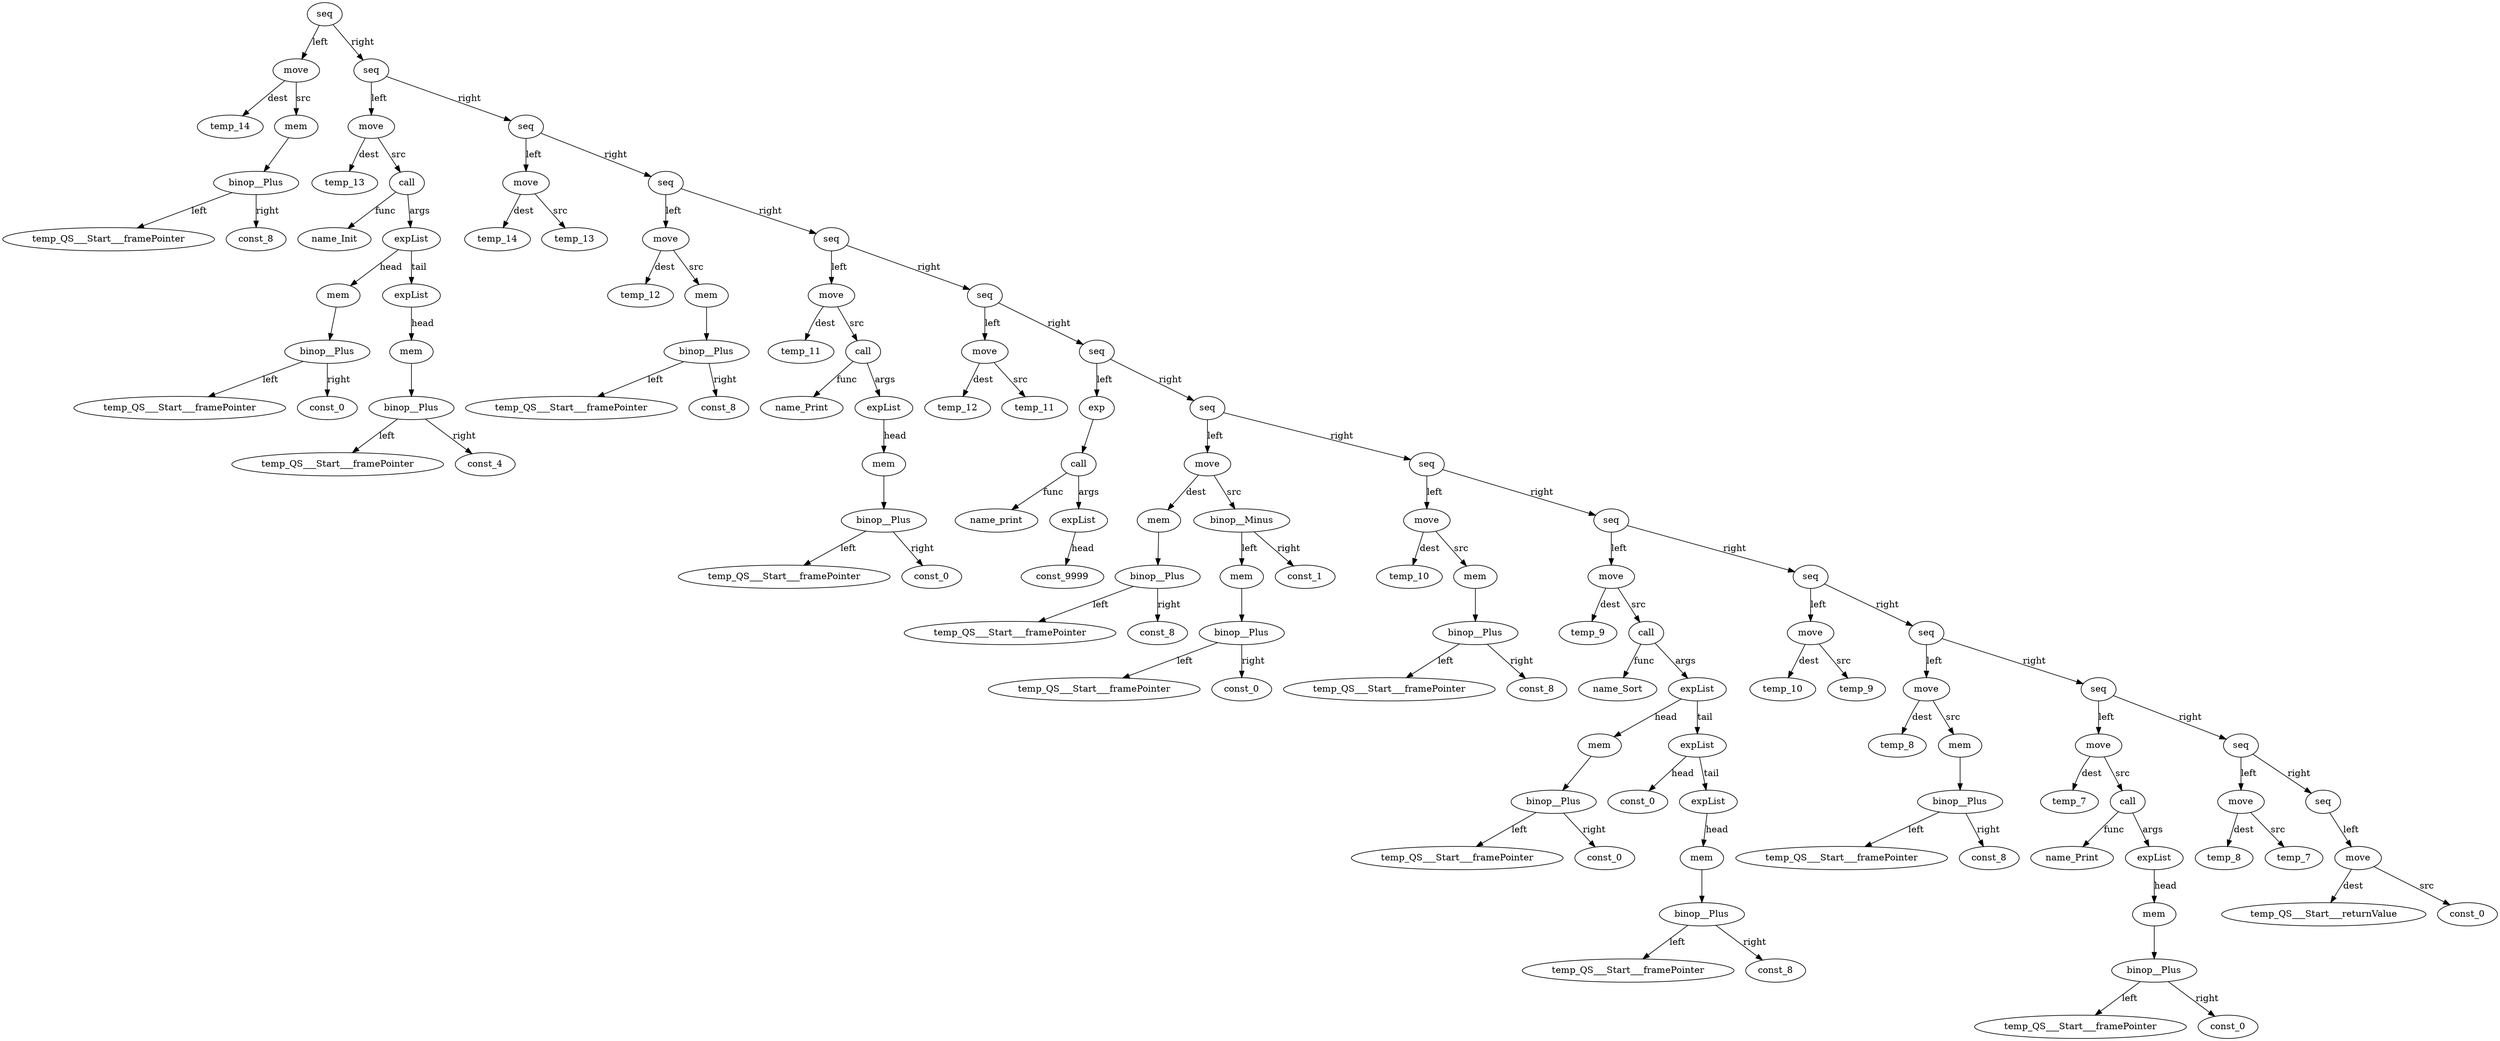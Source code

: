 digraph {
temp_14__id_0 [ label="temp_14" ]; 
temp_QS___Start___framePointer__id_1 [ label="temp_QS___Start___framePointer" ]; 
const_8__id_2 [ label="const_8" ]; 
binop__Plus__id_3 [ label="binop__Plus" ]; 
binop__Plus__id_3 -> const_8__id_2 [ label="right"] ; 
binop__Plus__id_3 -> temp_QS___Start___framePointer__id_1 [ label="left"] ; 
mem__id_4 [ label="mem" ]; 
mem__id_4 -> binop__Plus__id_3 ; 
move__id_5 [ label="move" ]; 
move__id_5 -> temp_14__id_0 [ label="dest"] ; 
move__id_5 -> mem__id_4 [ label="src"] ; 
temp_13__id_6 [ label="temp_13" ]; 
name_Init__id_7 [ label="name_Init" ]; 
temp_QS___Start___framePointer__id_8 [ label="temp_QS___Start___framePointer" ]; 
const_0__id_9 [ label="const_0" ]; 
binop__Plus__id_10 [ label="binop__Plus" ]; 
binop__Plus__id_10 -> const_0__id_9 [ label="right"] ; 
binop__Plus__id_10 -> temp_QS___Start___framePointer__id_8 [ label="left"] ; 
mem__id_11 [ label="mem" ]; 
mem__id_11 -> binop__Plus__id_10 ; 
temp_QS___Start___framePointer__id_12 [ label="temp_QS___Start___framePointer" ]; 
const_4__id_13 [ label="const_4" ]; 
binop__Plus__id_14 [ label="binop__Plus" ]; 
binop__Plus__id_14 -> const_4__id_13 [ label="right"] ; 
binop__Plus__id_14 -> temp_QS___Start___framePointer__id_12 [ label="left"] ; 
mem__id_15 [ label="mem" ]; 
mem__id_15 -> binop__Plus__id_14 ; 
expList__id_16 [ label="expList" ]; 
expList__id_16 -> mem__id_15 [ label="head"] ; 
expList__id_17 [ label="expList" ]; 
expList__id_17 -> mem__id_11 [ label="head"] ; 
expList__id_17 -> expList__id_16 [ label="tail"] ; 
call__id_18 [ label="call" ]; 
call__id_18 -> name_Init__id_7 [ label="func"] ; 
call__id_18 -> expList__id_17 [ label="args"] ; 
move__id_19 [ label="move" ]; 
move__id_19 -> temp_13__id_6 [ label="dest"] ; 
move__id_19 -> call__id_18 [ label="src"] ; 
temp_14__id_20 [ label="temp_14" ]; 
temp_13__id_21 [ label="temp_13" ]; 
move__id_22 [ label="move" ]; 
move__id_22 -> temp_14__id_20 [ label="dest"] ; 
move__id_22 -> temp_13__id_21 [ label="src"] ; 
temp_12__id_23 [ label="temp_12" ]; 
temp_QS___Start___framePointer__id_24 [ label="temp_QS___Start___framePointer" ]; 
const_8__id_25 [ label="const_8" ]; 
binop__Plus__id_26 [ label="binop__Plus" ]; 
binop__Plus__id_26 -> const_8__id_25 [ label="right"] ; 
binop__Plus__id_26 -> temp_QS___Start___framePointer__id_24 [ label="left"] ; 
mem__id_27 [ label="mem" ]; 
mem__id_27 -> binop__Plus__id_26 ; 
move__id_28 [ label="move" ]; 
move__id_28 -> temp_12__id_23 [ label="dest"] ; 
move__id_28 -> mem__id_27 [ label="src"] ; 
temp_11__id_29 [ label="temp_11" ]; 
name_Print__id_30 [ label="name_Print" ]; 
temp_QS___Start___framePointer__id_31 [ label="temp_QS___Start___framePointer" ]; 
const_0__id_32 [ label="const_0" ]; 
binop__Plus__id_33 [ label="binop__Plus" ]; 
binop__Plus__id_33 -> const_0__id_32 [ label="right"] ; 
binop__Plus__id_33 -> temp_QS___Start___framePointer__id_31 [ label="left"] ; 
mem__id_34 [ label="mem" ]; 
mem__id_34 -> binop__Plus__id_33 ; 
expList__id_35 [ label="expList" ]; 
expList__id_35 -> mem__id_34 [ label="head"] ; 
call__id_36 [ label="call" ]; 
call__id_36 -> name_Print__id_30 [ label="func"] ; 
call__id_36 -> expList__id_35 [ label="args"] ; 
move__id_37 [ label="move" ]; 
move__id_37 -> temp_11__id_29 [ label="dest"] ; 
move__id_37 -> call__id_36 [ label="src"] ; 
temp_12__id_38 [ label="temp_12" ]; 
temp_11__id_39 [ label="temp_11" ]; 
move__id_40 [ label="move" ]; 
move__id_40 -> temp_12__id_38 [ label="dest"] ; 
move__id_40 -> temp_11__id_39 [ label="src"] ; 
name_print__id_41 [ label="name_print" ]; 
const_9999__id_42 [ label="const_9999" ]; 
expList__id_43 [ label="expList" ]; 
expList__id_43 -> const_9999__id_42 [ label="head"] ; 
call__id_44 [ label="call" ]; 
call__id_44 -> name_print__id_41 [ label="func"] ; 
call__id_44 -> expList__id_43 [ label="args"] ; 
exp__id_45 [ label="exp" ]; 
exp__id_45 -> call__id_44 ; 
temp_QS___Start___framePointer__id_46 [ label="temp_QS___Start___framePointer" ]; 
const_8__id_47 [ label="const_8" ]; 
binop__Plus__id_48 [ label="binop__Plus" ]; 
binop__Plus__id_48 -> const_8__id_47 [ label="right"] ; 
binop__Plus__id_48 -> temp_QS___Start___framePointer__id_46 [ label="left"] ; 
mem__id_49 [ label="mem" ]; 
mem__id_49 -> binop__Plus__id_48 ; 
temp_QS___Start___framePointer__id_50 [ label="temp_QS___Start___framePointer" ]; 
const_0__id_51 [ label="const_0" ]; 
binop__Plus__id_52 [ label="binop__Plus" ]; 
binop__Plus__id_52 -> const_0__id_51 [ label="right"] ; 
binop__Plus__id_52 -> temp_QS___Start___framePointer__id_50 [ label="left"] ; 
mem__id_53 [ label="mem" ]; 
mem__id_53 -> binop__Plus__id_52 ; 
const_1__id_54 [ label="const_1" ]; 
binop__Minus__id_55 [ label="binop__Minus" ]; 
binop__Minus__id_55 -> const_1__id_54 [ label="right"] ; 
binop__Minus__id_55 -> mem__id_53 [ label="left"] ; 
move__id_56 [ label="move" ]; 
move__id_56 -> mem__id_49 [ label="dest"] ; 
move__id_56 -> binop__Minus__id_55 [ label="src"] ; 
temp_10__id_57 [ label="temp_10" ]; 
temp_QS___Start___framePointer__id_58 [ label="temp_QS___Start___framePointer" ]; 
const_8__id_59 [ label="const_8" ]; 
binop__Plus__id_60 [ label="binop__Plus" ]; 
binop__Plus__id_60 -> const_8__id_59 [ label="right"] ; 
binop__Plus__id_60 -> temp_QS___Start___framePointer__id_58 [ label="left"] ; 
mem__id_61 [ label="mem" ]; 
mem__id_61 -> binop__Plus__id_60 ; 
move__id_62 [ label="move" ]; 
move__id_62 -> temp_10__id_57 [ label="dest"] ; 
move__id_62 -> mem__id_61 [ label="src"] ; 
temp_9__id_63 [ label="temp_9" ]; 
name_Sort__id_64 [ label="name_Sort" ]; 
temp_QS___Start___framePointer__id_65 [ label="temp_QS___Start___framePointer" ]; 
const_0__id_66 [ label="const_0" ]; 
binop__Plus__id_67 [ label="binop__Plus" ]; 
binop__Plus__id_67 -> const_0__id_66 [ label="right"] ; 
binop__Plus__id_67 -> temp_QS___Start___framePointer__id_65 [ label="left"] ; 
mem__id_68 [ label="mem" ]; 
mem__id_68 -> binop__Plus__id_67 ; 
const_0__id_69 [ label="const_0" ]; 
temp_QS___Start___framePointer__id_70 [ label="temp_QS___Start___framePointer" ]; 
const_8__id_71 [ label="const_8" ]; 
binop__Plus__id_72 [ label="binop__Plus" ]; 
binop__Plus__id_72 -> const_8__id_71 [ label="right"] ; 
binop__Plus__id_72 -> temp_QS___Start___framePointer__id_70 [ label="left"] ; 
mem__id_73 [ label="mem" ]; 
mem__id_73 -> binop__Plus__id_72 ; 
expList__id_74 [ label="expList" ]; 
expList__id_74 -> mem__id_73 [ label="head"] ; 
expList__id_75 [ label="expList" ]; 
expList__id_75 -> const_0__id_69 [ label="head"] ; 
expList__id_75 -> expList__id_74 [ label="tail"] ; 
expList__id_76 [ label="expList" ]; 
expList__id_76 -> mem__id_68 [ label="head"] ; 
expList__id_76 -> expList__id_75 [ label="tail"] ; 
call__id_77 [ label="call" ]; 
call__id_77 -> name_Sort__id_64 [ label="func"] ; 
call__id_77 -> expList__id_76 [ label="args"] ; 
move__id_78 [ label="move" ]; 
move__id_78 -> temp_9__id_63 [ label="dest"] ; 
move__id_78 -> call__id_77 [ label="src"] ; 
temp_10__id_79 [ label="temp_10" ]; 
temp_9__id_80 [ label="temp_9" ]; 
move__id_81 [ label="move" ]; 
move__id_81 -> temp_10__id_79 [ label="dest"] ; 
move__id_81 -> temp_9__id_80 [ label="src"] ; 
temp_8__id_82 [ label="temp_8" ]; 
temp_QS___Start___framePointer__id_83 [ label="temp_QS___Start___framePointer" ]; 
const_8__id_84 [ label="const_8" ]; 
binop__Plus__id_85 [ label="binop__Plus" ]; 
binop__Plus__id_85 -> const_8__id_84 [ label="right"] ; 
binop__Plus__id_85 -> temp_QS___Start___framePointer__id_83 [ label="left"] ; 
mem__id_86 [ label="mem" ]; 
mem__id_86 -> binop__Plus__id_85 ; 
move__id_87 [ label="move" ]; 
move__id_87 -> temp_8__id_82 [ label="dest"] ; 
move__id_87 -> mem__id_86 [ label="src"] ; 
temp_7__id_88 [ label="temp_7" ]; 
name_Print__id_89 [ label="name_Print" ]; 
temp_QS___Start___framePointer__id_90 [ label="temp_QS___Start___framePointer" ]; 
const_0__id_91 [ label="const_0" ]; 
binop__Plus__id_92 [ label="binop__Plus" ]; 
binop__Plus__id_92 -> const_0__id_91 [ label="right"] ; 
binop__Plus__id_92 -> temp_QS___Start___framePointer__id_90 [ label="left"] ; 
mem__id_93 [ label="mem" ]; 
mem__id_93 -> binop__Plus__id_92 ; 
expList__id_94 [ label="expList" ]; 
expList__id_94 -> mem__id_93 [ label="head"] ; 
call__id_95 [ label="call" ]; 
call__id_95 -> name_Print__id_89 [ label="func"] ; 
call__id_95 -> expList__id_94 [ label="args"] ; 
move__id_96 [ label="move" ]; 
move__id_96 -> temp_7__id_88 [ label="dest"] ; 
move__id_96 -> call__id_95 [ label="src"] ; 
temp_8__id_97 [ label="temp_8" ]; 
temp_7__id_98 [ label="temp_7" ]; 
move__id_99 [ label="move" ]; 
move__id_99 -> temp_8__id_97 [ label="dest"] ; 
move__id_99 -> temp_7__id_98 [ label="src"] ; 
temp_QS___Start___returnValue__id_100 [ label="temp_QS___Start___returnValue" ]; 
const_0__id_101 [ label="const_0" ]; 
move__id_102 [ label="move" ]; 
move__id_102 -> temp_QS___Start___returnValue__id_100 [ label="dest"] ; 
move__id_102 -> const_0__id_101 [ label="src"] ; 
seq__id_103 [ label="seq" ]; 
seq__id_103 -> move__id_102 [ label="left"] ; 
seq__id_104 [ label="seq" ]; 
seq__id_104 -> move__id_99 [ label="left"] ; 
seq__id_104 -> seq__id_103 [ label="right"] ; 
seq__id_105 [ label="seq" ]; 
seq__id_105 -> move__id_96 [ label="left"] ; 
seq__id_105 -> seq__id_104 [ label="right"] ; 
seq__id_106 [ label="seq" ]; 
seq__id_106 -> move__id_87 [ label="left"] ; 
seq__id_106 -> seq__id_105 [ label="right"] ; 
seq__id_107 [ label="seq" ]; 
seq__id_107 -> move__id_81 [ label="left"] ; 
seq__id_107 -> seq__id_106 [ label="right"] ; 
seq__id_108 [ label="seq" ]; 
seq__id_108 -> move__id_78 [ label="left"] ; 
seq__id_108 -> seq__id_107 [ label="right"] ; 
seq__id_109 [ label="seq" ]; 
seq__id_109 -> move__id_62 [ label="left"] ; 
seq__id_109 -> seq__id_108 [ label="right"] ; 
seq__id_110 [ label="seq" ]; 
seq__id_110 -> move__id_56 [ label="left"] ; 
seq__id_110 -> seq__id_109 [ label="right"] ; 
seq__id_111 [ label="seq" ]; 
seq__id_111 -> exp__id_45 [ label="left"] ; 
seq__id_111 -> seq__id_110 [ label="right"] ; 
seq__id_112 [ label="seq" ]; 
seq__id_112 -> move__id_40 [ label="left"] ; 
seq__id_112 -> seq__id_111 [ label="right"] ; 
seq__id_113 [ label="seq" ]; 
seq__id_113 -> move__id_37 [ label="left"] ; 
seq__id_113 -> seq__id_112 [ label="right"] ; 
seq__id_114 [ label="seq" ]; 
seq__id_114 -> move__id_28 [ label="left"] ; 
seq__id_114 -> seq__id_113 [ label="right"] ; 
seq__id_115 [ label="seq" ]; 
seq__id_115 -> move__id_22 [ label="left"] ; 
seq__id_115 -> seq__id_114 [ label="right"] ; 
seq__id_116 [ label="seq" ]; 
seq__id_116 -> move__id_19 [ label="left"] ; 
seq__id_116 -> seq__id_115 [ label="right"] ; 
seq__id_117 [ label="seq" ]; 
seq__id_117 -> move__id_5 [ label="left"] ; 
seq__id_117 -> seq__id_116 [ label="right"] ; 

}